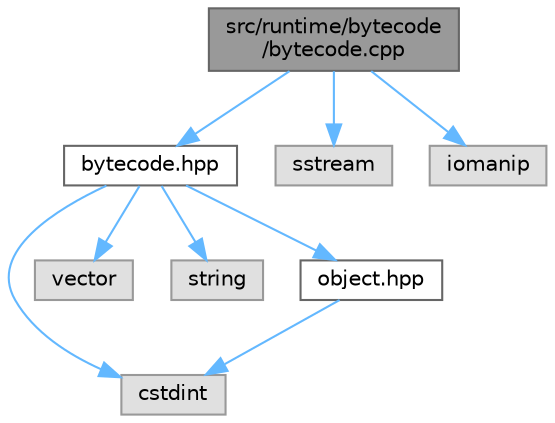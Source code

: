 digraph "src/runtime/bytecode/bytecode.cpp"
{
 // LATEX_PDF_SIZE
  bgcolor="transparent";
  edge [fontname=Helvetica,fontsize=10,labelfontname=Helvetica,labelfontsize=10];
  node [fontname=Helvetica,fontsize=10,shape=box,height=0.2,width=0.4];
  Node1 [id="Node000001",label="src/runtime/bytecode\l/bytecode.cpp",height=0.2,width=0.4,color="gray40", fillcolor="grey60", style="filled", fontcolor="black",tooltip="Implementation of bytecode utilities and debugging functions."];
  Node1 -> Node2 [id="edge1_Node000001_Node000002",color="steelblue1",style="solid",tooltip=" "];
  Node2 [id="Node000002",label="bytecode.hpp",height=0.2,width=0.4,color="grey40", fillcolor="white", style="filled",URL="$bytecode_8hpp.html",tooltip="Bytecode instruction definitions and data structures for the PEBBL virtual machine."];
  Node2 -> Node3 [id="edge2_Node000002_Node000003",color="steelblue1",style="solid",tooltip=" "];
  Node3 [id="Node000003",label="cstdint",height=0.2,width=0.4,color="grey60", fillcolor="#E0E0E0", style="filled",tooltip=" "];
  Node2 -> Node4 [id="edge3_Node000002_Node000004",color="steelblue1",style="solid",tooltip=" "];
  Node4 [id="Node000004",label="vector",height=0.2,width=0.4,color="grey60", fillcolor="#E0E0E0", style="filled",tooltip=" "];
  Node2 -> Node5 [id="edge4_Node000002_Node000005",color="steelblue1",style="solid",tooltip=" "];
  Node5 [id="Node000005",label="string",height=0.2,width=0.4,color="grey60", fillcolor="#E0E0E0", style="filled",tooltip=" "];
  Node2 -> Node6 [id="edge5_Node000002_Node000006",color="steelblue1",style="solid",tooltip=" "];
  Node6 [id="Node000006",label="object.hpp",height=0.2,width=0.4,color="grey40", fillcolor="white", style="filled",URL="$object_8hpp.html",tooltip="Runtime object system using NaN-boxing for efficient value representation."];
  Node6 -> Node3 [id="edge6_Node000006_Node000003",color="steelblue1",style="solid",tooltip=" "];
  Node1 -> Node7 [id="edge7_Node000001_Node000007",color="steelblue1",style="solid",tooltip=" "];
  Node7 [id="Node000007",label="sstream",height=0.2,width=0.4,color="grey60", fillcolor="#E0E0E0", style="filled",tooltip=" "];
  Node1 -> Node8 [id="edge8_Node000001_Node000008",color="steelblue1",style="solid",tooltip=" "];
  Node8 [id="Node000008",label="iomanip",height=0.2,width=0.4,color="grey60", fillcolor="#E0E0E0", style="filled",tooltip=" "];
}
